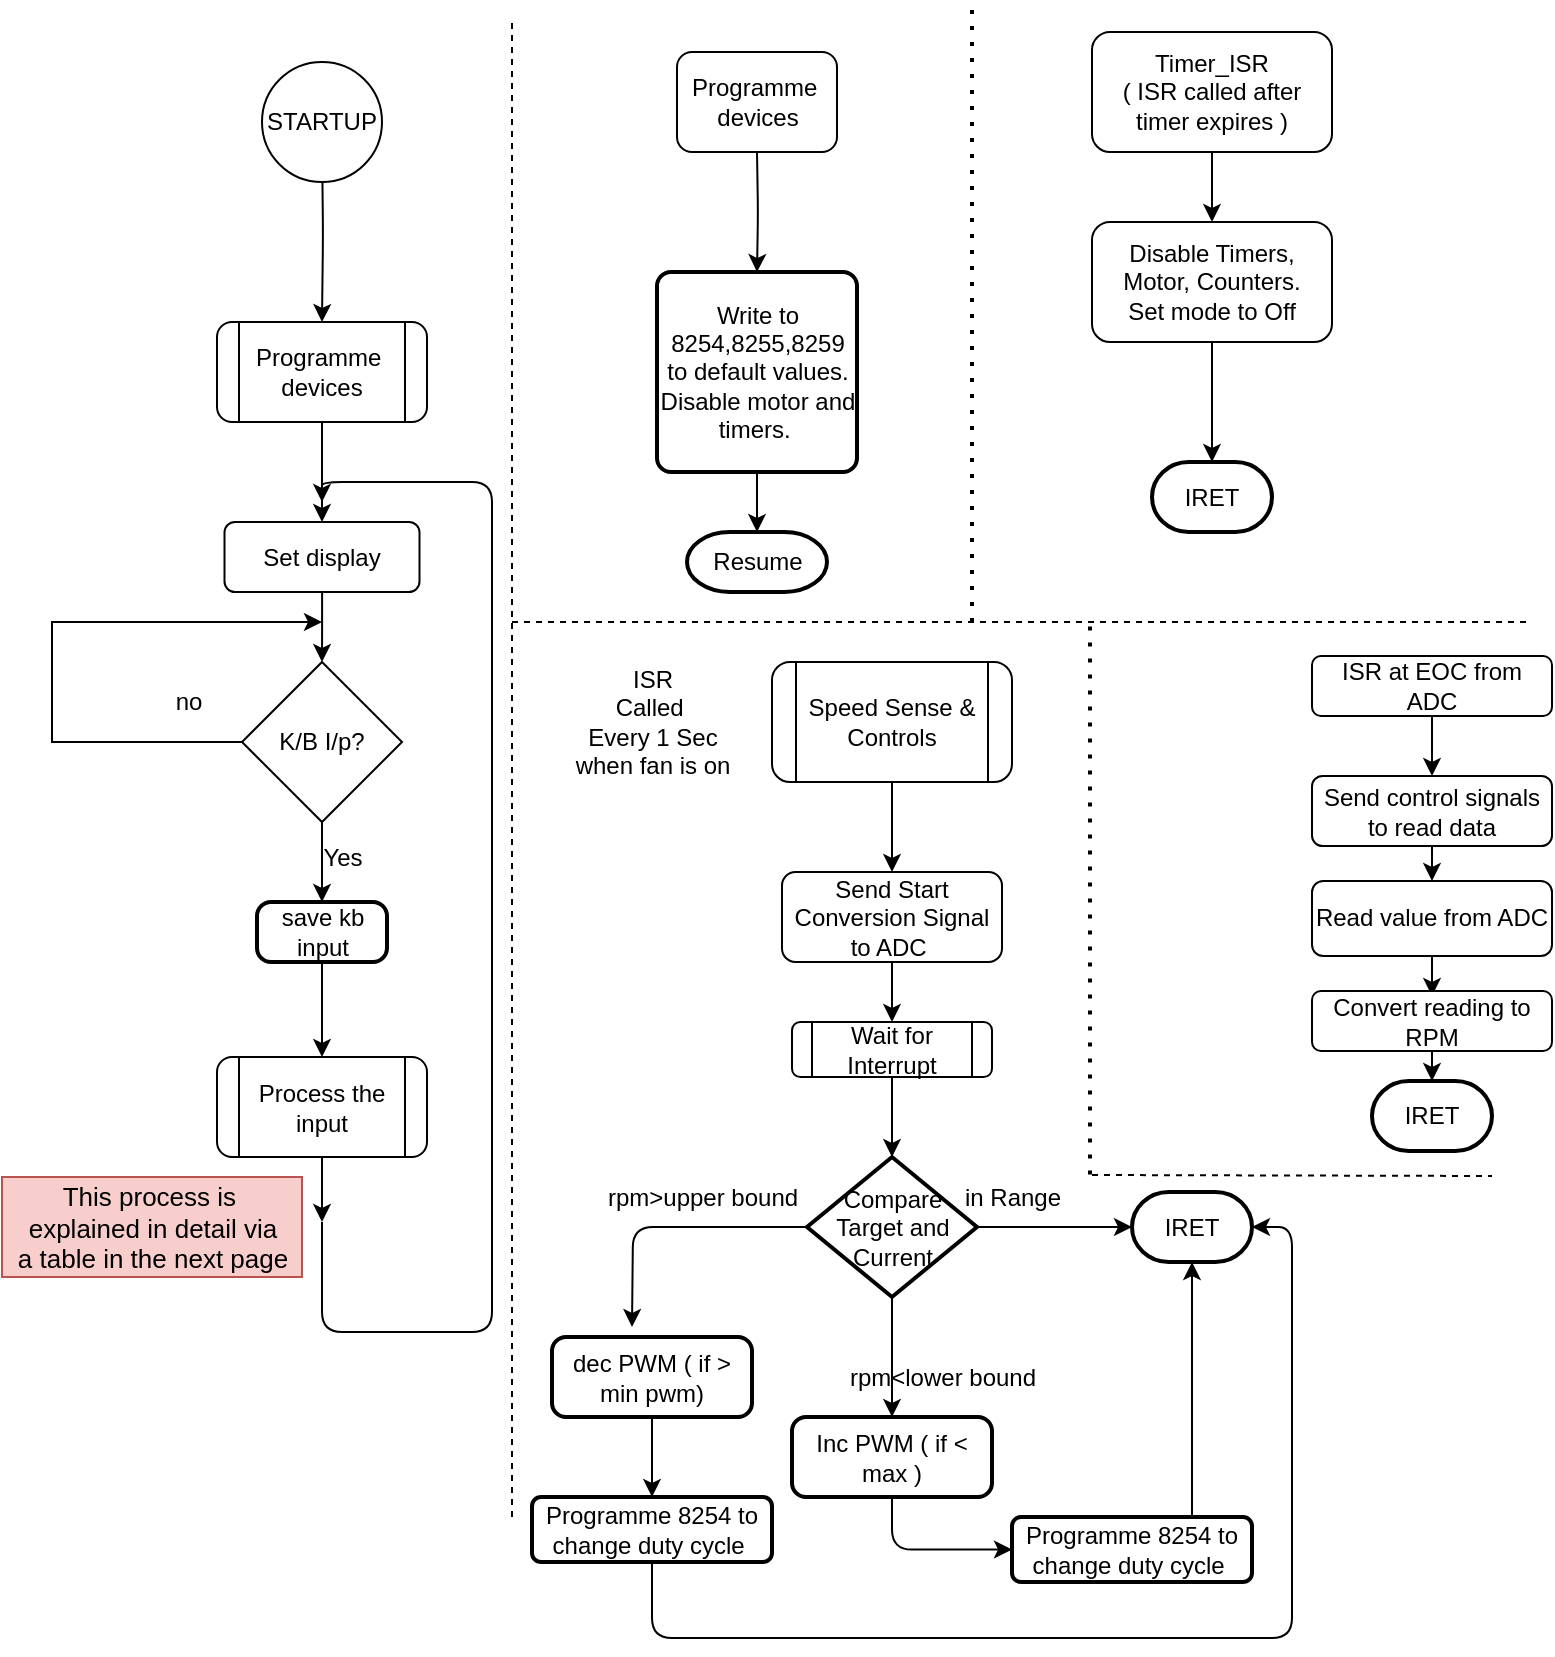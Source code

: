 <mxfile version="14.5.1" type="device"><diagram id="EFguPbbCwjBLcm-BHiLD" name="Page-1"><mxGraphModel dx="1264" dy="760" grid="1" gridSize="10" guides="1" tooltips="1" connect="1" arrows="1" fold="1" page="1" pageScale="1" pageWidth="827" pageHeight="1169" math="0" shadow="0"><root><mxCell id="0"/><mxCell id="1" parent="0"/><mxCell id="CYB0deaFcFU2aNzk4rXT-68" style="edgeStyle=orthogonalEdgeStyle;rounded=1;orthogonalLoop=1;jettySize=auto;html=1;exitX=1;exitY=0.5;exitDx=0;exitDy=0;exitPerimeter=0;" parent="1" source="CYB0deaFcFU2aNzk4rXT-70" target="CYB0deaFcFU2aNzk4rXT-71" edge="1"><mxGeometry relative="1" as="geometry"><mxPoint x="540" y="622.5" as="targetPoint"/></mxGeometry></mxCell><mxCell id="CYB0deaFcFU2aNzk4rXT-69" style="edgeStyle=orthogonalEdgeStyle;rounded=1;orthogonalLoop=1;jettySize=auto;html=1;exitX=0.5;exitY=1;exitDx=0;exitDy=0;exitPerimeter=0;entryX=0.5;entryY=0;entryDx=0;entryDy=0;" parent="1" source="CYB0deaFcFU2aNzk4rXT-70" target="CYB0deaFcFU2aNzk4rXT-76" edge="1"><mxGeometry relative="1" as="geometry"><mxPoint x="450" y="707.5" as="targetPoint"/></mxGeometry></mxCell><mxCell id="CYB0deaFcFU2aNzk4rXT-70" value="Compare&lt;br&gt;Target and Current" style="strokeWidth=2;html=1;shape=mxgraph.flowchart.decision;whiteSpace=wrap;" parent="1" vertex="1"><mxGeometry x="407.5" y="587.5" width="85" height="70" as="geometry"/></mxCell><mxCell id="CYB0deaFcFU2aNzk4rXT-71" value="IRET" style="strokeWidth=2;html=1;shape=mxgraph.flowchart.terminator;whiteSpace=wrap;" parent="1" vertex="1"><mxGeometry x="570" y="605" width="60" height="35" as="geometry"/></mxCell><mxCell id="CYB0deaFcFU2aNzk4rXT-72" value="in Range" style="text;html=1;align=center;verticalAlign=middle;resizable=0;points=[];autosize=1;" parent="1" vertex="1"><mxGeometry x="480" y="597.5" width="60" height="20" as="geometry"/></mxCell><mxCell id="CYB0deaFcFU2aNzk4rXT-74" value="&amp;nbsp; &amp;nbsp;rpm&amp;lt;lower bound" style="text;html=1;align=center;verticalAlign=middle;resizable=0;points=[];autosize=1;" parent="1" vertex="1"><mxGeometry x="410" y="687.5" width="120" height="20" as="geometry"/></mxCell><mxCell id="ECrKtyzkCQieeSTrYEAB-14" style="edgeStyle=orthogonalEdgeStyle;rounded=1;orthogonalLoop=1;jettySize=auto;html=1;exitX=0.5;exitY=1;exitDx=0;exitDy=0;entryX=0;entryY=0.5;entryDx=0;entryDy=0;" edge="1" parent="1" source="CYB0deaFcFU2aNzk4rXT-76" target="ECrKtyzkCQieeSTrYEAB-13"><mxGeometry relative="1" as="geometry"/></mxCell><mxCell id="CYB0deaFcFU2aNzk4rXT-76" value="Inc PWM ( if &amp;lt; max )" style="rounded=1;whiteSpace=wrap;html=1;absoluteArcSize=1;arcSize=14;strokeWidth=2;" parent="1" vertex="1"><mxGeometry x="400" y="717.5" width="100" height="40" as="geometry"/></mxCell><mxCell id="CYB0deaFcFU2aNzk4rXT-79" style="edgeStyle=orthogonalEdgeStyle;rounded=1;orthogonalLoop=1;jettySize=auto;html=1;exitX=0;exitY=0.5;exitDx=0;exitDy=0;exitPerimeter=0;entryX=0.5;entryY=0;entryDx=0;entryDy=0;" parent="1" source="CYB0deaFcFU2aNzk4rXT-70" edge="1"><mxGeometry relative="1" as="geometry"><mxPoint x="320" y="672.5" as="targetPoint"/><mxPoint x="320" y="612.5" as="sourcePoint"/></mxGeometry></mxCell><mxCell id="CYB0deaFcFU2aNzk4rXT-80" value="rpm&amp;gt;upper bound" style="text;html=1;align=center;verticalAlign=middle;resizable=0;points=[];autosize=1;" parent="1" vertex="1"><mxGeometry x="300" y="597.5" width="110" height="20" as="geometry"/></mxCell><mxCell id="ECrKtyzkCQieeSTrYEAB-1" style="edgeStyle=orthogonalEdgeStyle;rounded=1;orthogonalLoop=1;jettySize=auto;html=1;entryX=1;entryY=0.5;entryDx=0;entryDy=0;entryPerimeter=0;exitX=0.5;exitY=1;exitDx=0;exitDy=0;" edge="1" parent="1" source="ECrKtyzkCQieeSTrYEAB-11" target="CYB0deaFcFU2aNzk4rXT-71"><mxGeometry relative="1" as="geometry"><mxPoint x="620" y="927.5" as="targetPoint"/><mxPoint x="330" y="820" as="sourcePoint"/><Array as="points"><mxPoint x="330" y="828"/><mxPoint x="650" y="828"/><mxPoint x="650" y="623"/></Array></mxGeometry></mxCell><mxCell id="ECrKtyzkCQieeSTrYEAB-12" value="" style="edgeStyle=orthogonalEdgeStyle;rounded=1;orthogonalLoop=1;jettySize=auto;html=1;" edge="1" parent="1" source="CYB0deaFcFU2aNzk4rXT-82" target="ECrKtyzkCQieeSTrYEAB-11"><mxGeometry relative="1" as="geometry"/></mxCell><mxCell id="CYB0deaFcFU2aNzk4rXT-82" value="dec PWM ( if &amp;gt; min pwm)" style="rounded=1;whiteSpace=wrap;html=1;absoluteArcSize=1;arcSize=14;strokeWidth=2;" parent="1" vertex="1"><mxGeometry x="280" y="677.5" width="100" height="40" as="geometry"/></mxCell><mxCell id="CYB0deaFcFU2aNzk4rXT-94" style="edgeStyle=orthogonalEdgeStyle;rounded=1;orthogonalLoop=1;jettySize=auto;html=1;exitX=0.5;exitY=1;exitDx=0;exitDy=0;exitPerimeter=0;" parent="1" target="CYB0deaFcFU2aNzk4rXT-95" edge="1"><mxGeometry relative="1" as="geometry"><mxPoint x="382.224" y="135" as="targetPoint"/><mxPoint x="382.5" y="85" as="sourcePoint"/></mxGeometry></mxCell><mxCell id="CYB0deaFcFU2aNzk4rXT-96" style="edgeStyle=orthogonalEdgeStyle;rounded=1;orthogonalLoop=1;jettySize=auto;html=1;" parent="1" source="CYB0deaFcFU2aNzk4rXT-95" target="CYB0deaFcFU2aNzk4rXT-97" edge="1"><mxGeometry relative="1" as="geometry"><mxPoint x="382.504" y="275" as="targetPoint"/></mxGeometry></mxCell><mxCell id="CYB0deaFcFU2aNzk4rXT-95" value="Write to&lt;br&gt;8254,8255,8259&lt;br&gt;to&amp;nbsp;default values. Disable motor and timers.&amp;nbsp;" style="rounded=1;whiteSpace=wrap;html=1;absoluteArcSize=1;arcSize=14;strokeWidth=2;" parent="1" vertex="1"><mxGeometry x="332.504" y="145" width="100" height="100" as="geometry"/></mxCell><mxCell id="CYB0deaFcFU2aNzk4rXT-97" value="Resume" style="strokeWidth=2;html=1;shape=mxgraph.flowchart.terminator;whiteSpace=wrap;" parent="1" vertex="1"><mxGeometry x="347.5" y="275" width="70" height="30" as="geometry"/></mxCell><mxCell id="ECrKtyzkCQieeSTrYEAB-3" value="" style="edgeStyle=orthogonalEdgeStyle;rounded=1;orthogonalLoop=1;jettySize=auto;html=1;" edge="1" parent="1" source="29osUF_FSD3vbN4Nxk5C-50" target="ECrKtyzkCQieeSTrYEAB-2"><mxGeometry relative="1" as="geometry"/></mxCell><mxCell id="29osUF_FSD3vbN4Nxk5C-50" value="&lt;span&gt;Speed Sense &amp;amp; Controls&lt;/span&gt;" style="shape=process;whiteSpace=wrap;html=1;backgroundOutline=1;rounded=1;" parent="1" vertex="1"><mxGeometry x="390" y="340" width="120" height="60" as="geometry"/></mxCell><mxCell id="29osUF_FSD3vbN4Nxk5C-53" style="edgeStyle=orthogonalEdgeStyle;rounded=1;orthogonalLoop=1;jettySize=auto;html=1;entryX=0.5;entryY=0;entryDx=0;entryDy=0;" parent="1" target="29osUF_FSD3vbN4Nxk5C-75" edge="1"><mxGeometry relative="1" as="geometry"><mxPoint x="165.0" y="140" as="targetPoint"/><mxPoint x="165.0" y="80" as="sourcePoint"/></mxGeometry></mxCell><mxCell id="29osUF_FSD3vbN4Nxk5C-54" value="STARTUP" style="ellipse;whiteSpace=wrap;html=1;aspect=fixed;rounded=0;sketch=0;" parent="1" vertex="1"><mxGeometry x="135" y="40" width="60" height="60" as="geometry"/></mxCell><mxCell id="29osUF_FSD3vbN4Nxk5C-55" style="edgeStyle=orthogonalEdgeStyle;curved=0;rounded=1;sketch=0;orthogonalLoop=1;jettySize=auto;html=1;" parent="1" source="29osUF_FSD3vbN4Nxk5C-57" edge="1"><mxGeometry relative="1" as="geometry"><mxPoint x="165.0" y="460.0" as="targetPoint"/></mxGeometry></mxCell><mxCell id="JPyT1cw2K_UCaQXSrluv-4" style="edgeStyle=orthogonalEdgeStyle;rounded=0;orthogonalLoop=1;jettySize=auto;html=1;exitX=0;exitY=0.5;exitDx=0;exitDy=0;" parent="1" source="29osUF_FSD3vbN4Nxk5C-57" edge="1"><mxGeometry relative="1" as="geometry"><mxPoint x="165" y="320" as="targetPoint"/><Array as="points"><mxPoint x="30" y="380"/><mxPoint x="30" y="320"/></Array></mxGeometry></mxCell><mxCell id="29osUF_FSD3vbN4Nxk5C-57" value="K/B I/p?" style="rhombus;whiteSpace=wrap;html=1;" parent="1" vertex="1"><mxGeometry x="125" y="340" width="80" height="80" as="geometry"/></mxCell><mxCell id="29osUF_FSD3vbN4Nxk5C-59" value="&amp;nbsp;&lt;br&gt;Yes" style="text;html=1;align=center;verticalAlign=middle;resizable=0;points=[];autosize=1;" parent="1" vertex="1"><mxGeometry x="160" y="415" width="30" height="30" as="geometry"/></mxCell><mxCell id="29osUF_FSD3vbN4Nxk5C-60" style="edgeStyle=orthogonalEdgeStyle;rounded=1;orthogonalLoop=1;jettySize=auto;html=1;entryX=0.5;entryY=0;entryDx=0;entryDy=0;" parent="1" source="29osUF_FSD3vbN4Nxk5C-61" target="29osUF_FSD3vbN4Nxk5C-67" edge="1"><mxGeometry relative="1" as="geometry"/></mxCell><mxCell id="29osUF_FSD3vbN4Nxk5C-61" value="save kb input" style="rounded=1;whiteSpace=wrap;html=1;absoluteArcSize=1;arcSize=14;strokeWidth=2;sketch=0;" parent="1" vertex="1"><mxGeometry x="132.5" y="460" width="65" height="30" as="geometry"/></mxCell><mxCell id="29osUF_FSD3vbN4Nxk5C-62" style="edgeStyle=orthogonalEdgeStyle;rounded=1;orthogonalLoop=1;jettySize=auto;html=1;exitX=0.5;exitY=1;exitDx=0;exitDy=0;" parent="1" edge="1"><mxGeometry relative="1" as="geometry"><mxPoint x="165" y="260" as="targetPoint"/><Array as="points"><mxPoint x="165" y="675"/><mxPoint x="250" y="675"/><mxPoint x="250" y="250"/><mxPoint x="165" y="250"/></Array><mxPoint x="165" y="620" as="sourcePoint"/></mxGeometry></mxCell><mxCell id="29osUF_FSD3vbN4Nxk5C-66" style="edgeStyle=orthogonalEdgeStyle;rounded=1;orthogonalLoop=1;jettySize=auto;html=1;exitX=0.5;exitY=1;exitDx=0;exitDy=0;entryX=0.5;entryY=0;entryDx=0;entryDy=0;" parent="1" source="29osUF_FSD3vbN4Nxk5C-67" edge="1"><mxGeometry relative="1" as="geometry"><mxPoint x="165" y="620" as="targetPoint"/></mxGeometry></mxCell><mxCell id="29osUF_FSD3vbN4Nxk5C-67" value="Process the input" style="shape=process;whiteSpace=wrap;html=1;backgroundOutline=1;rounded=1;" parent="1" vertex="1"><mxGeometry x="112.5" y="537.5" width="105" height="50" as="geometry"/></mxCell><mxCell id="JPyT1cw2K_UCaQXSrluv-2" style="edgeStyle=orthogonalEdgeStyle;rounded=0;orthogonalLoop=1;jettySize=auto;html=1;entryX=0.5;entryY=0;entryDx=0;entryDy=0;" parent="1" source="29osUF_FSD3vbN4Nxk5C-75" target="JPyT1cw2K_UCaQXSrluv-1" edge="1"><mxGeometry relative="1" as="geometry"/></mxCell><mxCell id="29osUF_FSD3vbN4Nxk5C-75" value="Programme&amp;nbsp;&lt;br&gt;devices" style="shape=process;whiteSpace=wrap;html=1;backgroundOutline=1;rounded=1;" parent="1" vertex="1"><mxGeometry x="112.5" y="170" width="105" height="50" as="geometry"/></mxCell><mxCell id="29osUF_FSD3vbN4Nxk5C-77" value="" style="endArrow=none;dashed=1;html=1;" parent="1" edge="1"><mxGeometry width="50" height="50" relative="1" as="geometry"><mxPoint x="260" y="767.5" as="sourcePoint"/><mxPoint x="260" y="19.64" as="targetPoint"/></mxGeometry></mxCell><mxCell id="29osUF_FSD3vbN4Nxk5C-79" value="" style="endArrow=none;dashed=1;html=1;" parent="1" edge="1"><mxGeometry width="50" height="50" relative="1" as="geometry"><mxPoint x="260" y="320" as="sourcePoint"/><mxPoint x="770" y="320" as="targetPoint"/></mxGeometry></mxCell><mxCell id="81QsuzdOiluHtFJH0A6h-1" value="ISR&lt;br&gt;Called&amp;nbsp;&lt;br&gt;Every 1 Sec&lt;br&gt;when fan is on" style="text;html=1;align=center;verticalAlign=middle;resizable=0;points=[];autosize=1;" parent="1" vertex="1"><mxGeometry x="285" y="340" width="90" height="60" as="geometry"/></mxCell><mxCell id="zuLYBVuqTWOWwAib-Uri-2" value="no" style="text;html=1;align=center;verticalAlign=middle;resizable=0;points=[];autosize=1;" parent="1" vertex="1"><mxGeometry x="82.5" y="350" width="30" height="20" as="geometry"/></mxCell><mxCell id="JPyT1cw2K_UCaQXSrluv-3" style="edgeStyle=orthogonalEdgeStyle;rounded=0;orthogonalLoop=1;jettySize=auto;html=1;entryX=0.5;entryY=0;entryDx=0;entryDy=0;" parent="1" source="JPyT1cw2K_UCaQXSrluv-1" target="29osUF_FSD3vbN4Nxk5C-57" edge="1"><mxGeometry relative="1" as="geometry"/></mxCell><mxCell id="JPyT1cw2K_UCaQXSrluv-1" value="Set display" style="rounded=1;whiteSpace=wrap;html=1;" parent="1" vertex="1"><mxGeometry x="116.25" y="270" width="97.5" height="35" as="geometry"/></mxCell><mxCell id="JPyT1cw2K_UCaQXSrluv-6" value="" style="endArrow=none;dashed=1;html=1;dashPattern=1 3;strokeWidth=2;" parent="1" edge="1"><mxGeometry width="50" height="50" relative="1" as="geometry"><mxPoint x="490" y="320" as="sourcePoint"/><mxPoint x="490" y="10" as="targetPoint"/></mxGeometry></mxCell><mxCell id="JPyT1cw2K_UCaQXSrluv-7" value="&lt;span&gt;Programme&amp;nbsp;&lt;/span&gt;&lt;br&gt;&lt;span&gt;devices&lt;/span&gt;" style="rounded=1;whiteSpace=wrap;html=1;" parent="1" vertex="1"><mxGeometry x="342.5" y="35" width="80" height="50" as="geometry"/></mxCell><mxCell id="JPyT1cw2K_UCaQXSrluv-10" value="" style="edgeStyle=orthogonalEdgeStyle;rounded=0;orthogonalLoop=1;jettySize=auto;html=1;" parent="1" source="JPyT1cw2K_UCaQXSrluv-8" target="JPyT1cw2K_UCaQXSrluv-9" edge="1"><mxGeometry relative="1" as="geometry"/></mxCell><mxCell id="JPyT1cw2K_UCaQXSrluv-8" value="Timer_ISR&lt;br&gt;( ISR called after timer expires )" style="rounded=1;whiteSpace=wrap;html=1;" parent="1" vertex="1"><mxGeometry x="550" y="25" width="120" height="60" as="geometry"/></mxCell><mxCell id="JPyT1cw2K_UCaQXSrluv-11" style="edgeStyle=orthogonalEdgeStyle;rounded=0;orthogonalLoop=1;jettySize=auto;html=1;" parent="1" source="JPyT1cw2K_UCaQXSrluv-9" edge="1"><mxGeometry relative="1" as="geometry"><mxPoint x="610" y="240" as="targetPoint"/></mxGeometry></mxCell><mxCell id="JPyT1cw2K_UCaQXSrluv-9" value="Disable Timers, Motor, Counters.&lt;br&gt;Set mode to Off" style="whiteSpace=wrap;html=1;rounded=1;" parent="1" vertex="1"><mxGeometry x="550" y="120" width="120" height="60" as="geometry"/></mxCell><mxCell id="JPyT1cw2K_UCaQXSrluv-12" value="IRET" style="strokeWidth=2;html=1;shape=mxgraph.flowchart.terminator;whiteSpace=wrap;" parent="1" vertex="1"><mxGeometry x="580" y="240" width="60" height="35" as="geometry"/></mxCell><mxCell id="ECrKtyzkCQieeSTrYEAB-8" value="" style="edgeStyle=orthogonalEdgeStyle;rounded=1;orthogonalLoop=1;jettySize=auto;html=1;" edge="1" parent="1" source="ECrKtyzkCQieeSTrYEAB-2" target="ECrKtyzkCQieeSTrYEAB-7"><mxGeometry relative="1" as="geometry"/></mxCell><mxCell id="ECrKtyzkCQieeSTrYEAB-2" value="Send Start Conversion Signal to ADC&amp;nbsp;" style="whiteSpace=wrap;html=1;rounded=1;" vertex="1" parent="1"><mxGeometry x="395" y="445" width="110" height="45" as="geometry"/></mxCell><mxCell id="ECrKtyzkCQieeSTrYEAB-9" style="edgeStyle=orthogonalEdgeStyle;rounded=1;orthogonalLoop=1;jettySize=auto;html=1;entryX=0.5;entryY=0;entryDx=0;entryDy=0;entryPerimeter=0;" edge="1" parent="1" source="ECrKtyzkCQieeSTrYEAB-7" target="CYB0deaFcFU2aNzk4rXT-70"><mxGeometry relative="1" as="geometry"/></mxCell><mxCell id="ECrKtyzkCQieeSTrYEAB-7" value="Wait for Interrupt" style="shape=process;whiteSpace=wrap;html=1;backgroundOutline=1;rounded=1;" vertex="1" parent="1"><mxGeometry x="400" y="520" width="100" height="27.5" as="geometry"/></mxCell><mxCell id="ECrKtyzkCQieeSTrYEAB-11" value="Programme 8254 to change duty cycle&amp;nbsp;" style="whiteSpace=wrap;html=1;rounded=1;strokeWidth=2;arcSize=14;" vertex="1" parent="1"><mxGeometry x="270" y="757.5" width="120" height="32.5" as="geometry"/></mxCell><mxCell id="ECrKtyzkCQieeSTrYEAB-15" style="edgeStyle=orthogonalEdgeStyle;rounded=1;orthogonalLoop=1;jettySize=auto;html=1;exitX=0.75;exitY=0;exitDx=0;exitDy=0;" edge="1" parent="1" source="ECrKtyzkCQieeSTrYEAB-13" target="CYB0deaFcFU2aNzk4rXT-71"><mxGeometry relative="1" as="geometry"/></mxCell><mxCell id="ECrKtyzkCQieeSTrYEAB-13" value="Programme 8254 to change duty cycle&amp;nbsp;" style="whiteSpace=wrap;html=1;rounded=1;strokeWidth=2;arcSize=14;" vertex="1" parent="1"><mxGeometry x="510" y="767.5" width="120" height="32.5" as="geometry"/></mxCell><mxCell id="ECrKtyzkCQieeSTrYEAB-16" value="" style="endArrow=none;dashed=1;html=1;dashPattern=1 3;strokeWidth=2;" edge="1" parent="1"><mxGeometry width="50" height="50" relative="1" as="geometry"><mxPoint x="549" y="596.25" as="sourcePoint"/><mxPoint x="549" y="320" as="targetPoint"/></mxGeometry></mxCell><mxCell id="ECrKtyzkCQieeSTrYEAB-20" value="" style="edgeStyle=orthogonalEdgeStyle;rounded=1;orthogonalLoop=1;jettySize=auto;html=1;" edge="1" parent="1" source="ECrKtyzkCQieeSTrYEAB-17" target="ECrKtyzkCQieeSTrYEAB-19"><mxGeometry relative="1" as="geometry"/></mxCell><mxCell id="ECrKtyzkCQieeSTrYEAB-17" value="ISR at EOC from ADC" style="rounded=1;whiteSpace=wrap;html=1;" vertex="1" parent="1"><mxGeometry x="660" y="337" width="120" height="30" as="geometry"/></mxCell><mxCell id="ECrKtyzkCQieeSTrYEAB-22" value="" style="edgeStyle=orthogonalEdgeStyle;rounded=1;orthogonalLoop=1;jettySize=auto;html=1;" edge="1" parent="1" source="ECrKtyzkCQieeSTrYEAB-19" target="ECrKtyzkCQieeSTrYEAB-21"><mxGeometry relative="1" as="geometry"/></mxCell><mxCell id="ECrKtyzkCQieeSTrYEAB-19" value="Send control signals to read data" style="whiteSpace=wrap;html=1;rounded=1;" vertex="1" parent="1"><mxGeometry x="660" y="397" width="120" height="35" as="geometry"/></mxCell><mxCell id="ECrKtyzkCQieeSTrYEAB-24" style="edgeStyle=orthogonalEdgeStyle;rounded=1;orthogonalLoop=1;jettySize=auto;html=1;" edge="1" parent="1" source="ECrKtyzkCQieeSTrYEAB-21"><mxGeometry relative="1" as="geometry"><mxPoint x="720" y="507" as="targetPoint"/></mxGeometry></mxCell><mxCell id="ECrKtyzkCQieeSTrYEAB-21" value="Read value from ADC" style="whiteSpace=wrap;html=1;rounded=1;" vertex="1" parent="1"><mxGeometry x="660" y="449.5" width="120" height="37.5" as="geometry"/></mxCell><mxCell id="ECrKtyzkCQieeSTrYEAB-29" style="edgeStyle=orthogonalEdgeStyle;rounded=1;orthogonalLoop=1;jettySize=auto;html=1;exitX=0.5;exitY=1;exitDx=0;exitDy=0;entryX=0.5;entryY=0;entryDx=0;entryDy=0;entryPerimeter=0;" edge="1" parent="1" source="ECrKtyzkCQieeSTrYEAB-26" target="ECrKtyzkCQieeSTrYEAB-28"><mxGeometry relative="1" as="geometry"/></mxCell><mxCell id="ECrKtyzkCQieeSTrYEAB-26" value="Convert reading to RPM" style="rounded=1;whiteSpace=wrap;html=1;" vertex="1" parent="1"><mxGeometry x="660" y="504.5" width="120" height="30" as="geometry"/></mxCell><mxCell id="ECrKtyzkCQieeSTrYEAB-28" value="IRET" style="strokeWidth=2;html=1;shape=mxgraph.flowchart.terminator;whiteSpace=wrap;" vertex="1" parent="1"><mxGeometry x="690" y="549.5" width="60" height="35" as="geometry"/></mxCell><mxCell id="ECrKtyzkCQieeSTrYEAB-30" value="" style="endArrow=none;dashed=1;html=1;" edge="1" parent="1"><mxGeometry width="50" height="50" relative="1" as="geometry"><mxPoint x="550" y="596.5" as="sourcePoint"/><mxPoint x="750" y="597" as="targetPoint"/></mxGeometry></mxCell><mxCell id="ECrKtyzkCQieeSTrYEAB-31" value="&lt;font style=&quot;font-size: 13px&quot;&gt;This process is&amp;nbsp;&lt;br&gt;explained in detail via&lt;br&gt;a table in the next page&lt;/font&gt;" style="text;html=1;align=center;verticalAlign=middle;resizable=0;points=[];autosize=1;fillColor=#f8cecc;strokeColor=#b85450;" vertex="1" parent="1"><mxGeometry x="5" y="597.5" width="150" height="50" as="geometry"/></mxCell></root></mxGraphModel></diagram></mxfile>
